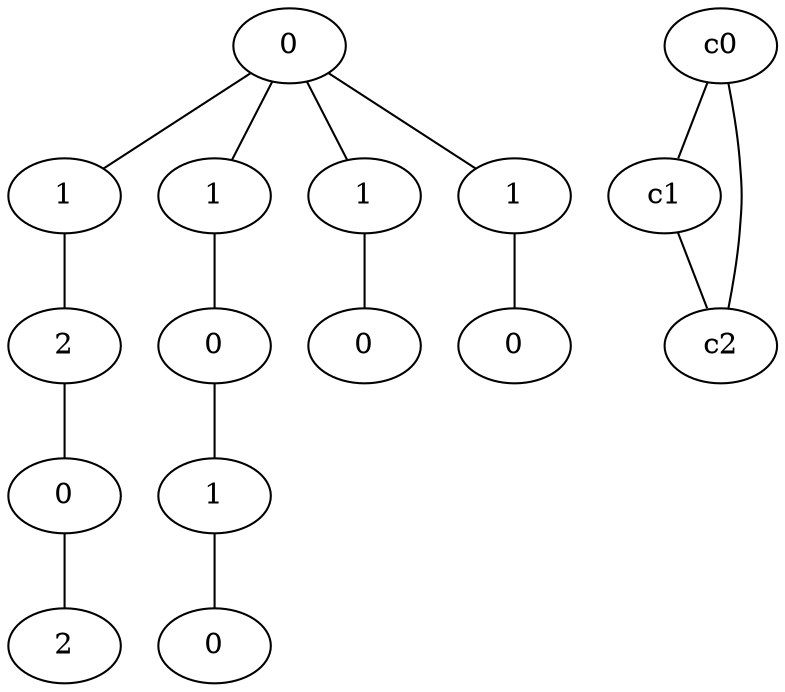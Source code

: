 graph {
a0[label=0];
a1[label=1];
a2[label=2];
a3[label=0];
a4[label=2];
a5[label=1];
a6[label=0];
a7[label=1];
a8[label=0];
a9[label=1];
a10[label=0];
a11[label=1];
a12[label=0];
a0 -- a1;
a0 -- a5;
a0 -- a9;
a0 -- a11;
a1 -- a2;
a2 -- a3;
a3 -- a4;
a5 -- a6;
a6 -- a7;
a7 -- a8;
a9 -- a10;
a11 -- a12;
c0 -- c1;
c0 -- c2;
c1 -- c2;
}
